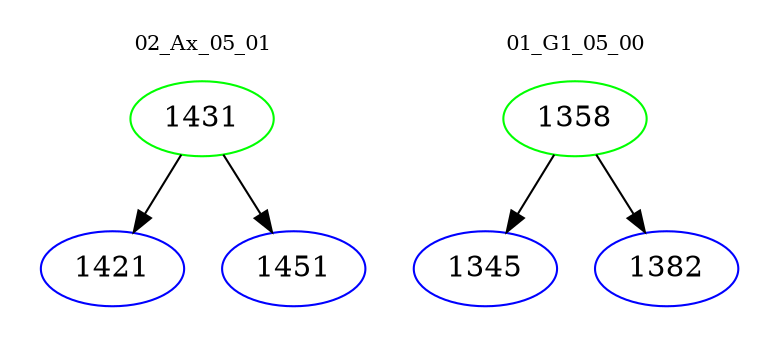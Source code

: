 digraph{
subgraph cluster_0 {
color = white
label = "02_Ax_05_01";
fontsize=10;
T0_1431 [label="1431", color="green"]
T0_1431 -> T0_1421 [color="black"]
T0_1421 [label="1421", color="blue"]
T0_1431 -> T0_1451 [color="black"]
T0_1451 [label="1451", color="blue"]
}
subgraph cluster_1 {
color = white
label = "01_G1_05_00";
fontsize=10;
T1_1358 [label="1358", color="green"]
T1_1358 -> T1_1345 [color="black"]
T1_1345 [label="1345", color="blue"]
T1_1358 -> T1_1382 [color="black"]
T1_1382 [label="1382", color="blue"]
}
}
